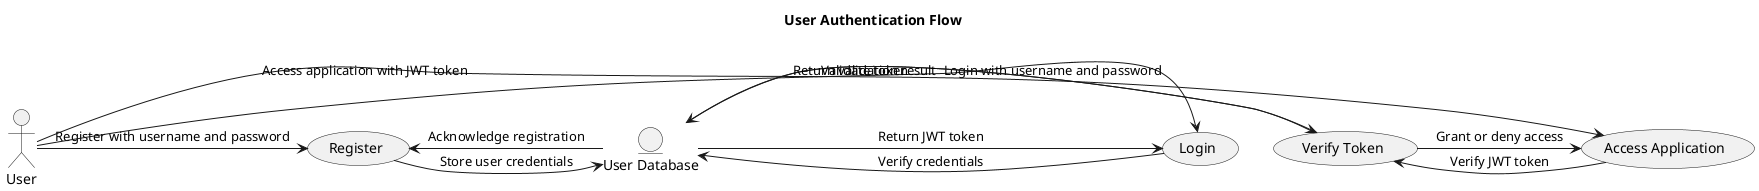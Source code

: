 @startuml
title User Authentication Flow

actor User
entity "User Database" as DB

User -> (Register) : Register with username and password
(Register) -> DB : Store user credentials
DB -> (Register) : Acknowledge registration

User -> (Login) : Login with username and password
(Login) -> DB : Verify credentials
DB -> (Login) : Return JWT token

User -> (Access Application) : Access application with JWT token
(Access Application) -> (Verify Token) : Verify JWT token
(Verify Token) -> DB : Validate token
DB -> (Verify Token) : Return validation result
(Verify Token) -> (Access Application) : Grant or deny access

@enduml
